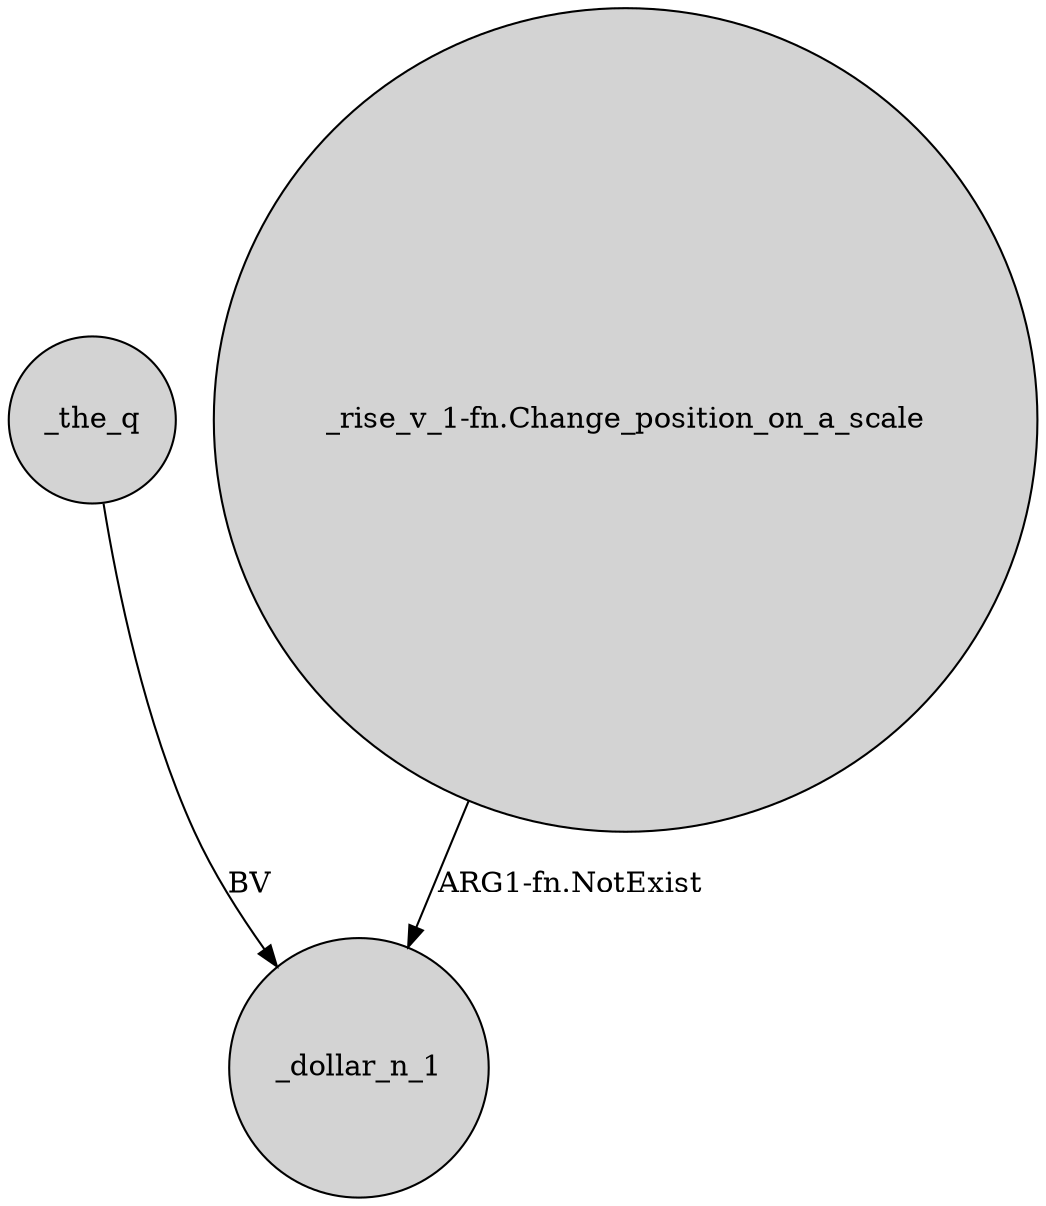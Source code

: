 digraph {
	node [shape=circle style=filled]
	_the_q -> _dollar_n_1 [label=BV]
	"_rise_v_1-fn.Change_position_on_a_scale" -> _dollar_n_1 [label="ARG1-fn.NotExist"]
}
